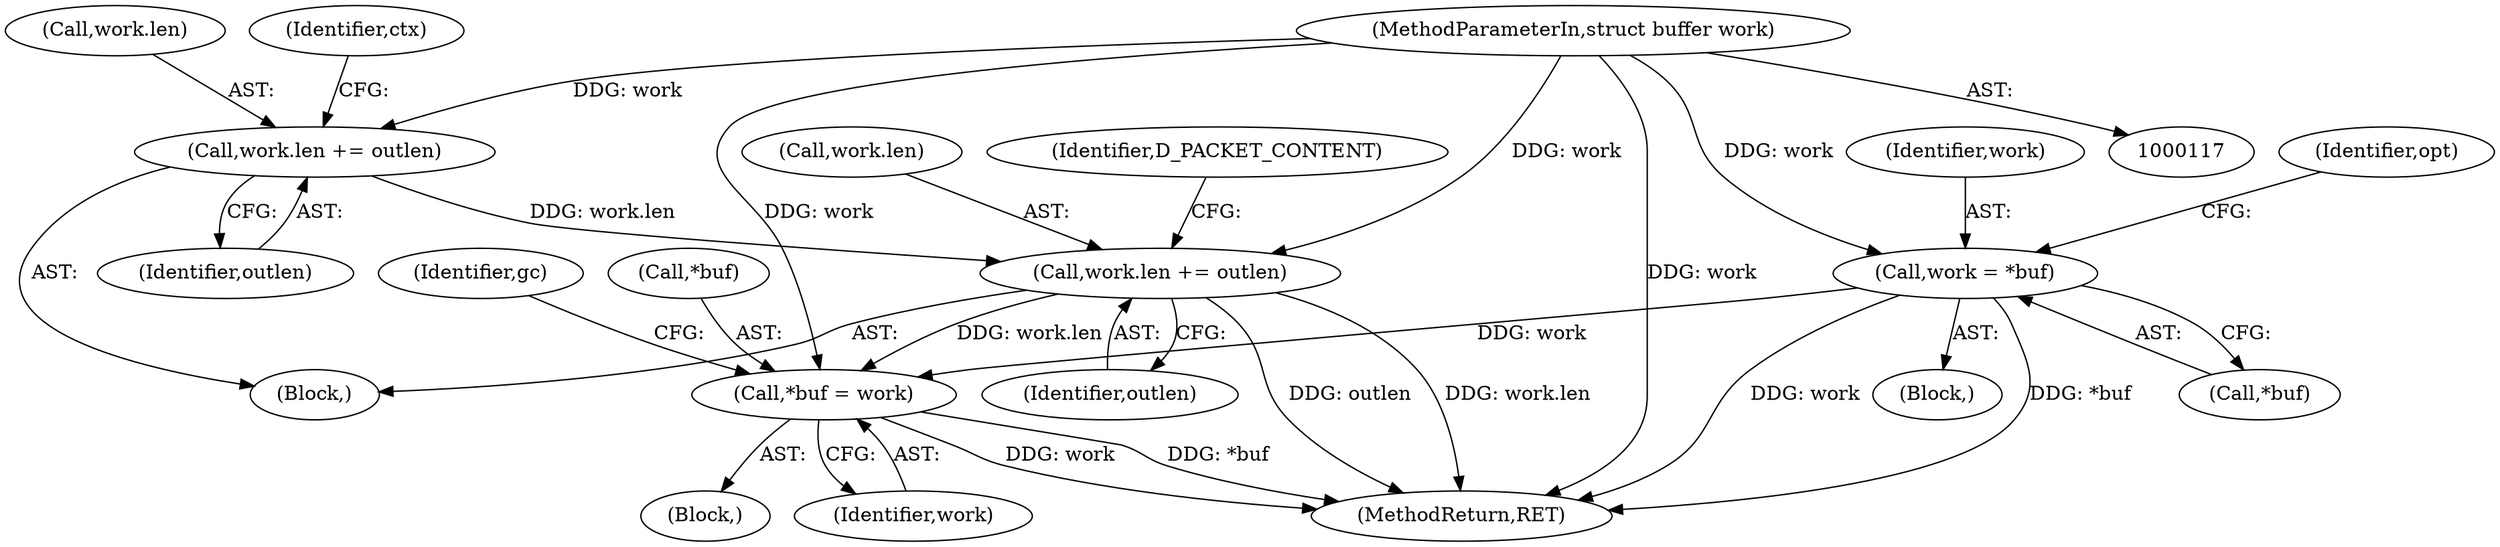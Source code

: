 digraph "0_openvpn_11d21349a4e7e38a025849479b36ace7c2eec2ee@pointer" {
"1000535" [label="(Call,*buf = work)"];
"1000343" [label="(Call,work.len += outlen)"];
"1000323" [label="(Call,work.len += outlen)"];
"1000119" [label="(MethodParameterIn,struct buffer work)"];
"1000435" [label="(Call,work = *buf)"];
"1000541" [label="(Identifier,gc)"];
"1000535" [label="(Call,*buf = work)"];
"1000141" [label="(Block,)"];
"1000436" [label="(Identifier,work)"];
"1000324" [label="(Call,work.len)"];
"1000536" [label="(Call,*buf)"];
"1000435" [label="(Call,work = *buf)"];
"1000343" [label="(Call,work.len += outlen)"];
"1000119" [label="(MethodParameterIn,struct buffer work)"];
"1000441" [label="(Identifier,opt)"];
"1000344" [label="(Call,work.len)"];
"1000327" [label="(Identifier,outlen)"];
"1000214" [label="(Block,)"];
"1000332" [label="(Identifier,ctx)"];
"1000323" [label="(Call,work.len += outlen)"];
"1000437" [label="(Call,*buf)"];
"1000349" [label="(Identifier,D_PACKET_CONTENT)"];
"1000556" [label="(MethodReturn,RET)"];
"1000538" [label="(Identifier,work)"];
"1000434" [label="(Block,)"];
"1000347" [label="(Identifier,outlen)"];
"1000535" -> "1000141"  [label="AST: "];
"1000535" -> "1000538"  [label="CFG: "];
"1000536" -> "1000535"  [label="AST: "];
"1000538" -> "1000535"  [label="AST: "];
"1000541" -> "1000535"  [label="CFG: "];
"1000535" -> "1000556"  [label="DDG: *buf"];
"1000535" -> "1000556"  [label="DDG: work"];
"1000343" -> "1000535"  [label="DDG: work.len"];
"1000435" -> "1000535"  [label="DDG: work"];
"1000119" -> "1000535"  [label="DDG: work"];
"1000343" -> "1000214"  [label="AST: "];
"1000343" -> "1000347"  [label="CFG: "];
"1000344" -> "1000343"  [label="AST: "];
"1000347" -> "1000343"  [label="AST: "];
"1000349" -> "1000343"  [label="CFG: "];
"1000343" -> "1000556"  [label="DDG: work.len"];
"1000343" -> "1000556"  [label="DDG: outlen"];
"1000323" -> "1000343"  [label="DDG: work.len"];
"1000119" -> "1000343"  [label="DDG: work"];
"1000323" -> "1000214"  [label="AST: "];
"1000323" -> "1000327"  [label="CFG: "];
"1000324" -> "1000323"  [label="AST: "];
"1000327" -> "1000323"  [label="AST: "];
"1000332" -> "1000323"  [label="CFG: "];
"1000119" -> "1000323"  [label="DDG: work"];
"1000119" -> "1000117"  [label="AST: "];
"1000119" -> "1000556"  [label="DDG: work"];
"1000119" -> "1000435"  [label="DDG: work"];
"1000435" -> "1000434"  [label="AST: "];
"1000435" -> "1000437"  [label="CFG: "];
"1000436" -> "1000435"  [label="AST: "];
"1000437" -> "1000435"  [label="AST: "];
"1000441" -> "1000435"  [label="CFG: "];
"1000435" -> "1000556"  [label="DDG: work"];
"1000435" -> "1000556"  [label="DDG: *buf"];
}
